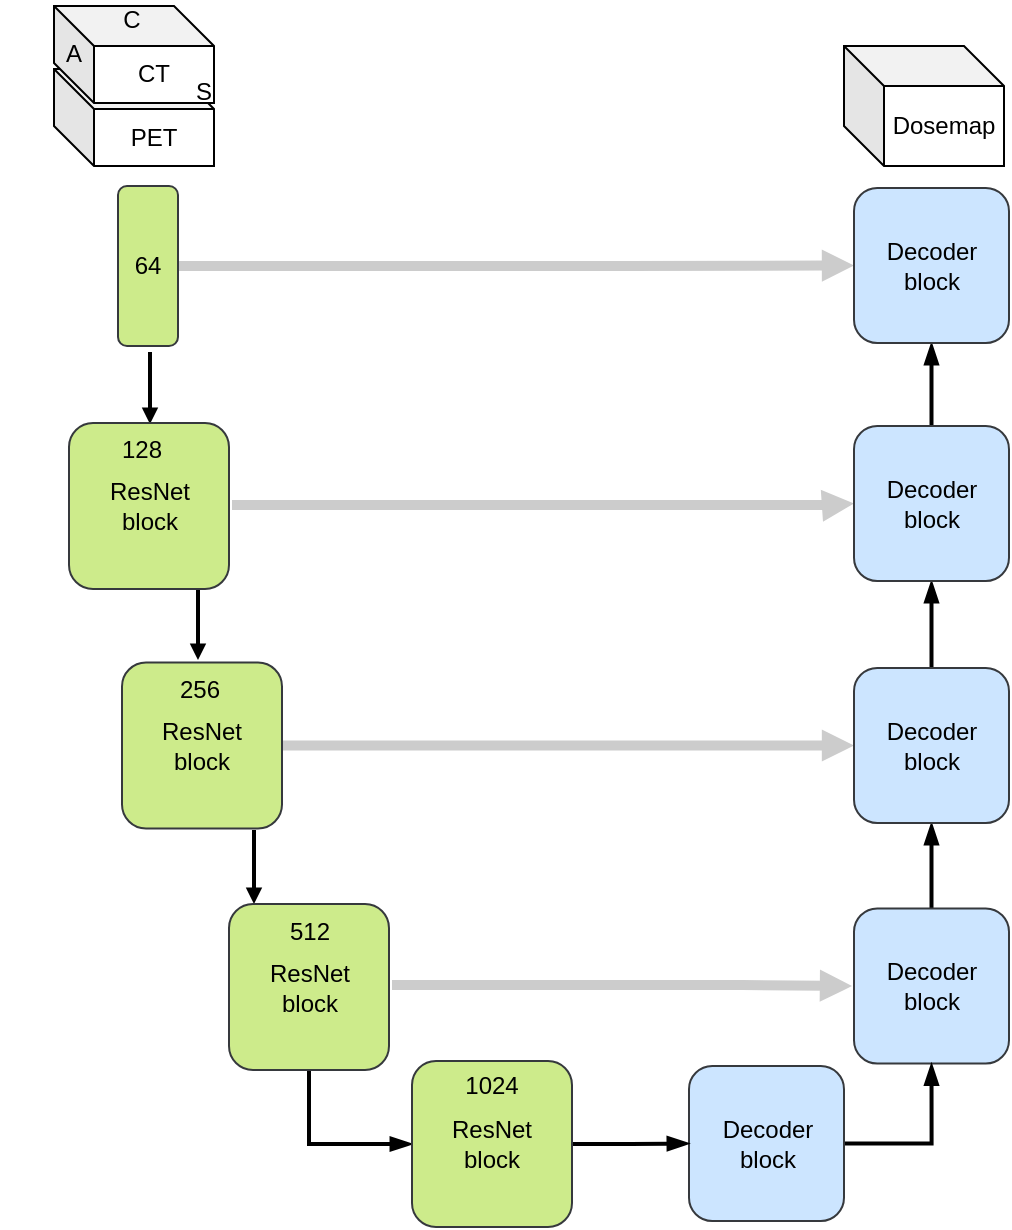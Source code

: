 <mxfile version="22.1.18" type="github">
  <diagram name="Page-1" id="0TPB68t9lcZoh8MEriOU">
    <mxGraphModel dx="1303" dy="610" grid="1" gridSize="10" guides="1" tooltips="1" connect="1" arrows="1" fold="1" page="1" pageScale="1" pageWidth="827" pageHeight="1169" math="0" shadow="0">
      <root>
        <mxCell id="0" />
        <mxCell id="1" parent="0" />
        <mxCell id="ryJ9YpFH2XdKHm6aAlPd-1" value="" style="edgeStyle=orthogonalEdgeStyle;rounded=1;jumpStyle=none;jumpSize=3;orthogonalLoop=1;jettySize=auto;html=1;strokeWidth=2;startArrow=none;startFill=0;endArrow=block;endFill=1;startSize=3;endSize=3;" edge="1" parent="1">
          <mxGeometry relative="1" as="geometry">
            <mxPoint x="198" y="319" as="sourcePoint" />
            <mxPoint x="198" y="355" as="targetPoint" />
          </mxGeometry>
        </mxCell>
        <mxCell id="ryJ9YpFH2XdKHm6aAlPd-2" value="" style="edgeStyle=orthogonalEdgeStyle;rounded=1;jumpStyle=none;jumpSize=3;orthogonalLoop=1;jettySize=auto;html=1;strokeWidth=2;startArrow=none;startFill=0;endArrow=block;endFill=1;startSize=3;endSize=3;" edge="1" parent="1">
          <mxGeometry relative="1" as="geometry">
            <mxPoint x="226" y="440" as="sourcePoint" />
            <mxPoint x="226" y="477" as="targetPoint" />
          </mxGeometry>
        </mxCell>
        <mxCell id="ryJ9YpFH2XdKHm6aAlPd-3" style="edgeStyle=orthogonalEdgeStyle;rounded=1;jumpStyle=none;jumpSize=3;orthogonalLoop=1;jettySize=auto;html=1;strokeWidth=5;startArrow=none;startFill=0;endArrow=block;endFill=1;startSize=3;endSize=3;entryX=0;entryY=0.5;entryDx=0;entryDy=0;strokeColor=#CCCCCC;" edge="1" parent="1" target="ryJ9YpFH2XdKHm6aAlPd-22">
          <mxGeometry relative="1" as="geometry">
            <mxPoint x="215" y="277.5" as="sourcePoint" />
            <mxPoint x="516" y="278" as="targetPoint" />
            <Array as="points">
              <mxPoint x="515" y="278" />
            </Array>
          </mxGeometry>
        </mxCell>
        <mxCell id="ryJ9YpFH2XdKHm6aAlPd-4" style="edgeStyle=orthogonalEdgeStyle;rounded=0;jumpStyle=none;jumpSize=3;orthogonalLoop=1;jettySize=auto;html=1;strokeWidth=5;startArrow=none;startFill=0;endArrow=block;endFill=1;startSize=3;endSize=3;entryX=0;entryY=0.5;entryDx=0;entryDy=0;exitX=1;exitY=0.5;exitDx=0;exitDy=0;strokeColor=#CCCCCC;" edge="1" parent="1" source="ryJ9YpFH2XdKHm6aAlPd-28" target="ryJ9YpFH2XdKHm6aAlPd-20">
          <mxGeometry relative="1" as="geometry">
            <mxPoint x="275" y="397.5" as="sourcePoint" />
            <mxPoint x="496" y="398" as="targetPoint" />
            <Array as="points">
              <mxPoint x="415" y="398" />
            </Array>
          </mxGeometry>
        </mxCell>
        <mxCell id="ryJ9YpFH2XdKHm6aAlPd-5" style="edgeStyle=orthogonalEdgeStyle;rounded=1;jumpStyle=none;jumpSize=3;orthogonalLoop=1;jettySize=auto;html=1;strokeWidth=5;startArrow=none;startFill=0;endArrow=block;endFill=1;startSize=3;endSize=3;entryX=0;entryY=0.5;entryDx=0;entryDy=0;exitX=0.5;exitY=1;exitDx=0;exitDy=0;strokeColor=#CCCCCC;" edge="1" parent="1" source="ryJ9YpFH2XdKHm6aAlPd-15" target="ryJ9YpFH2XdKHm6aAlPd-23">
          <mxGeometry relative="1" as="geometry">
            <mxPoint x="176" y="158" as="sourcePoint" />
            <mxPoint x="482" y="157.6" as="targetPoint" />
            <Array as="points">
              <mxPoint x="401" y="158" />
              <mxPoint x="401" y="157" />
            </Array>
          </mxGeometry>
        </mxCell>
        <mxCell id="ryJ9YpFH2XdKHm6aAlPd-6" value="" style="edgeStyle=orthogonalEdgeStyle;rounded=1;jumpStyle=none;jumpSize=3;orthogonalLoop=1;jettySize=auto;html=1;strokeWidth=2;startArrow=none;startFill=0;endArrow=block;endFill=1;startSize=3;endSize=3;" edge="1" parent="1">
          <mxGeometry relative="1" as="geometry">
            <mxPoint x="174" y="201" as="sourcePoint" />
            <mxPoint x="174" y="237" as="targetPoint" />
          </mxGeometry>
        </mxCell>
        <mxCell id="ryJ9YpFH2XdKHm6aAlPd-7" value="" style="group" vertex="1" connectable="0" parent="1">
          <mxGeometry x="126" y="28" width="90" height="80" as="geometry" />
        </mxCell>
        <mxCell id="ryJ9YpFH2XdKHm6aAlPd-8" value="PET" style="shape=cube;whiteSpace=wrap;html=1;boundedLbl=1;backgroundOutline=1;darkOpacity=0.05;darkOpacity2=0.1;" vertex="1" parent="ryJ9YpFH2XdKHm6aAlPd-7">
          <mxGeometry y="31.515" width="80" height="48.485" as="geometry" />
        </mxCell>
        <mxCell id="ryJ9YpFH2XdKHm6aAlPd-9" value="CT" style="shape=cube;whiteSpace=wrap;html=1;boundedLbl=1;backgroundOutline=1;darkOpacity=0.05;darkOpacity2=0.1;" vertex="1" parent="ryJ9YpFH2XdKHm6aAlPd-7">
          <mxGeometry width="80" height="48.485" as="geometry" />
        </mxCell>
        <mxCell id="ryJ9YpFH2XdKHm6aAlPd-10" value="&lt;font style=&quot;font-size: 12px;&quot;&gt;A&lt;/font&gt;" style="text;html=1;strokeColor=none;fillColor=none;align=center;verticalAlign=middle;whiteSpace=wrap;rounded=0;fontSize=10;strokeWidth=1;" vertex="1" parent="ryJ9YpFH2XdKHm6aAlPd-7">
          <mxGeometry x="-5" y="14.24" width="30" height="20" as="geometry" />
        </mxCell>
        <mxCell id="ryJ9YpFH2XdKHm6aAlPd-11" value="&lt;font style=&quot;font-size: 12px;&quot;&gt;S&lt;/font&gt;" style="text;html=1;strokeColor=none;fillColor=none;align=center;verticalAlign=middle;whiteSpace=wrap;rounded=0;fontSize=10;strokeWidth=1;" vertex="1" parent="ryJ9YpFH2XdKHm6aAlPd-7">
          <mxGeometry x="60" y="33" width="30" height="20" as="geometry" />
        </mxCell>
        <mxCell id="ryJ9YpFH2XdKHm6aAlPd-12" value="&lt;font style=&quot;font-size: 12px;&quot;&gt;C&lt;/font&gt;" style="text;html=1;strokeColor=none;fillColor=none;align=center;verticalAlign=middle;whiteSpace=wrap;rounded=0;fontSize=10;strokeWidth=1;" vertex="1" parent="ryJ9YpFH2XdKHm6aAlPd-7">
          <mxGeometry x="24" y="-3" width="30" height="20" as="geometry" />
        </mxCell>
        <mxCell id="ryJ9YpFH2XdKHm6aAlPd-13" value="Dosemap" style="shape=cube;whiteSpace=wrap;html=1;boundedLbl=1;backgroundOutline=1;darkOpacity=0.05;darkOpacity2=0.1;" vertex="1" parent="1">
          <mxGeometry x="521" y="48" width="80" height="60" as="geometry" />
        </mxCell>
        <mxCell id="ryJ9YpFH2XdKHm6aAlPd-14" value="" style="group" vertex="1" connectable="0" parent="1">
          <mxGeometry x="99" y="118" width="89" height="80" as="geometry" />
        </mxCell>
        <mxCell id="ryJ9YpFH2XdKHm6aAlPd-15" value="" style="rounded=1;whiteSpace=wrap;html=1;rotation=-90;container=0;fillColor=#cdeb8b;strokeColor=#36393d;" vertex="1" parent="ryJ9YpFH2XdKHm6aAlPd-14">
          <mxGeometry x="34" y="25" width="80" height="30" as="geometry" />
        </mxCell>
        <mxCell id="ryJ9YpFH2XdKHm6aAlPd-16" value="&lt;font style=&quot;font-size: 12px;&quot;&gt;64&lt;/font&gt;" style="text;html=1;strokeColor=none;fillColor=none;align=center;verticalAlign=middle;whiteSpace=wrap;rounded=0;fontSize=10;strokeWidth=1;" vertex="1" parent="ryJ9YpFH2XdKHm6aAlPd-14">
          <mxGeometry x="59" y="30" width="30" height="20" as="geometry" />
        </mxCell>
        <mxCell id="ryJ9YpFH2XdKHm6aAlPd-17" value="" style="edgeStyle=orthogonalEdgeStyle;rounded=0;orthogonalLoop=1;jettySize=auto;html=1;strokeWidth=2;endArrow=blockThin;endFill=1;" edge="1" parent="1" source="ryJ9YpFH2XdKHm6aAlPd-18" target="ryJ9YpFH2XdKHm6aAlPd-20">
          <mxGeometry relative="1" as="geometry" />
        </mxCell>
        <mxCell id="ryJ9YpFH2XdKHm6aAlPd-18" value="Decoder&lt;br&gt;block" style="rounded=1;whiteSpace=wrap;html=1;rotation=0;container=0;fillColor=#cce5ff;strokeColor=#36393d;" vertex="1" parent="1">
          <mxGeometry x="526" y="479.25" width="77.5" height="77.5" as="geometry" />
        </mxCell>
        <mxCell id="ryJ9YpFH2XdKHm6aAlPd-19" value="" style="edgeStyle=orthogonalEdgeStyle;rounded=0;orthogonalLoop=1;jettySize=auto;html=1;strokeWidth=2;endArrow=blockThin;endFill=1;" edge="1" parent="1" source="ryJ9YpFH2XdKHm6aAlPd-20" target="ryJ9YpFH2XdKHm6aAlPd-22">
          <mxGeometry relative="1" as="geometry" />
        </mxCell>
        <mxCell id="ryJ9YpFH2XdKHm6aAlPd-20" value="Decoder&lt;br&gt;block" style="rounded=1;whiteSpace=wrap;html=1;rotation=0;container=0;fillColor=#cce5ff;strokeColor=#36393d;" vertex="1" parent="1">
          <mxGeometry x="526" y="359" width="77.5" height="77.5" as="geometry" />
        </mxCell>
        <mxCell id="ryJ9YpFH2XdKHm6aAlPd-21" value="" style="edgeStyle=orthogonalEdgeStyle;rounded=0;orthogonalLoop=1;jettySize=auto;html=1;strokeWidth=2;endArrow=blockThin;endFill=1;" edge="1" parent="1" source="ryJ9YpFH2XdKHm6aAlPd-22" target="ryJ9YpFH2XdKHm6aAlPd-23">
          <mxGeometry relative="1" as="geometry" />
        </mxCell>
        <mxCell id="ryJ9YpFH2XdKHm6aAlPd-22" value="Decoder&lt;br&gt;block" style="rounded=1;whiteSpace=wrap;html=1;rotation=0;container=0;fillColor=#cce5ff;strokeColor=#36393d;" vertex="1" parent="1">
          <mxGeometry x="526" y="238" width="77.5" height="77.5" as="geometry" />
        </mxCell>
        <mxCell id="ryJ9YpFH2XdKHm6aAlPd-23" value="Decoder&lt;br&gt;block" style="rounded=1;whiteSpace=wrap;html=1;rotation=0;container=0;fillColor=#cce5ff;strokeColor=#36393d;" vertex="1" parent="1">
          <mxGeometry x="526" y="119" width="77.5" height="77.5" as="geometry" />
        </mxCell>
        <mxCell id="ryJ9YpFH2XdKHm6aAlPd-24" style="edgeStyle=orthogonalEdgeStyle;rounded=0;orthogonalLoop=1;jettySize=auto;html=1;entryX=0.5;entryY=1;entryDx=0;entryDy=0;strokeWidth=2;endArrow=blockThin;endFill=1;" edge="1" parent="1" source="ryJ9YpFH2XdKHm6aAlPd-25" target="ryJ9YpFH2XdKHm6aAlPd-18">
          <mxGeometry relative="1" as="geometry" />
        </mxCell>
        <mxCell id="ryJ9YpFH2XdKHm6aAlPd-25" value="Decoder&lt;br&gt;block" style="rounded=1;whiteSpace=wrap;html=1;rotation=0;container=0;fillColor=#cce5ff;strokeColor=#36393d;" vertex="1" parent="1">
          <mxGeometry x="443.5" y="558" width="77.5" height="77.5" as="geometry" />
        </mxCell>
        <mxCell id="ryJ9YpFH2XdKHm6aAlPd-26" value="ResNet&lt;br&gt;block" style="rounded=1;whiteSpace=wrap;html=1;rotation=0;container=0;fillColor=#cdeb8b;strokeColor=#36393d;" vertex="1" parent="1">
          <mxGeometry x="133.5" y="236.5" width="80" height="83" as="geometry" />
        </mxCell>
        <mxCell id="ryJ9YpFH2XdKHm6aAlPd-27" value="&lt;font style=&quot;font-size: 12px;&quot;&gt;128&lt;/font&gt;" style="text;html=1;strokeColor=none;fillColor=none;align=center;verticalAlign=middle;whiteSpace=wrap;rounded=0;fontSize=10;strokeWidth=1;" vertex="1" parent="1">
          <mxGeometry x="155" y="240" width="30" height="20" as="geometry" />
        </mxCell>
        <mxCell id="ryJ9YpFH2XdKHm6aAlPd-28" value="ResNet&lt;br&gt;block" style="rounded=1;whiteSpace=wrap;html=1;rotation=0;container=0;fillColor=#cdeb8b;strokeColor=#36393d;" vertex="1" parent="1">
          <mxGeometry x="160" y="356.25" width="80" height="83" as="geometry" />
        </mxCell>
        <mxCell id="ryJ9YpFH2XdKHm6aAlPd-29" style="edgeStyle=orthogonalEdgeStyle;rounded=0;orthogonalLoop=1;jettySize=auto;html=1;entryX=0;entryY=0.5;entryDx=0;entryDy=0;exitX=0.5;exitY=1;exitDx=0;exitDy=0;strokeWidth=2;endArrow=blockThin;endFill=1;" edge="1" parent="1" source="ryJ9YpFH2XdKHm6aAlPd-30" target="ryJ9YpFH2XdKHm6aAlPd-32">
          <mxGeometry relative="1" as="geometry" />
        </mxCell>
        <mxCell id="ryJ9YpFH2XdKHm6aAlPd-30" value="ResNet&lt;br&gt;block" style="rounded=1;whiteSpace=wrap;html=1;rotation=0;container=0;fillColor=#cdeb8b;strokeColor=#36393d;" vertex="1" parent="1">
          <mxGeometry x="213.5" y="477" width="80" height="83" as="geometry" />
        </mxCell>
        <mxCell id="ryJ9YpFH2XdKHm6aAlPd-31" value="" style="edgeStyle=orthogonalEdgeStyle;rounded=0;orthogonalLoop=1;jettySize=auto;html=1;strokeWidth=2;endArrow=blockThin;endFill=1;" edge="1" parent="1" source="ryJ9YpFH2XdKHm6aAlPd-32" target="ryJ9YpFH2XdKHm6aAlPd-25">
          <mxGeometry relative="1" as="geometry" />
        </mxCell>
        <mxCell id="ryJ9YpFH2XdKHm6aAlPd-32" value="ResNet&lt;br&gt;block" style="rounded=1;whiteSpace=wrap;html=1;rotation=0;container=0;fillColor=#cdeb8b;strokeColor=#36393d;" vertex="1" parent="1">
          <mxGeometry x="305" y="555.5" width="80" height="83" as="geometry" />
        </mxCell>
        <mxCell id="ryJ9YpFH2XdKHm6aAlPd-33" value="&lt;font style=&quot;font-size: 12px;&quot;&gt;256&lt;/font&gt;" style="text;html=1;strokeColor=none;fillColor=none;align=center;verticalAlign=middle;whiteSpace=wrap;rounded=0;fontSize=10;strokeWidth=1;" vertex="1" parent="1">
          <mxGeometry x="183.5" y="360" width="30" height="20" as="geometry" />
        </mxCell>
        <mxCell id="ryJ9YpFH2XdKHm6aAlPd-34" value="&lt;font style=&quot;font-size: 12px;&quot;&gt;512&lt;/font&gt;" style="text;html=1;strokeColor=none;fillColor=none;align=center;verticalAlign=middle;whiteSpace=wrap;rounded=0;fontSize=10;strokeWidth=1;" vertex="1" parent="1">
          <mxGeometry x="238.5" y="481.25" width="30" height="20" as="geometry" />
        </mxCell>
        <mxCell id="ryJ9YpFH2XdKHm6aAlPd-35" value="&lt;font style=&quot;font-size: 12px;&quot;&gt;1024&lt;/font&gt;" style="text;html=1;strokeColor=none;fillColor=none;align=center;verticalAlign=middle;whiteSpace=wrap;rounded=0;fontSize=10;strokeWidth=1;" vertex="1" parent="1">
          <mxGeometry x="330" y="558" width="30" height="20" as="geometry" />
        </mxCell>
        <mxCell id="ryJ9YpFH2XdKHm6aAlPd-36" style="edgeStyle=orthogonalEdgeStyle;rounded=0;jumpStyle=none;jumpSize=3;orthogonalLoop=1;jettySize=auto;html=1;strokeWidth=5;startArrow=none;startFill=0;endArrow=block;endFill=1;startSize=3;endSize=3;exitX=1;exitY=0.5;exitDx=0;exitDy=0;strokeColor=#CCCCCC;" edge="1" parent="1">
          <mxGeometry relative="1" as="geometry">
            <mxPoint x="295" y="517.5" as="sourcePoint" />
            <mxPoint x="525" y="518" as="targetPoint" />
            <Array as="points">
              <mxPoint x="470" y="517.5" />
            </Array>
          </mxGeometry>
        </mxCell>
      </root>
    </mxGraphModel>
  </diagram>
</mxfile>
